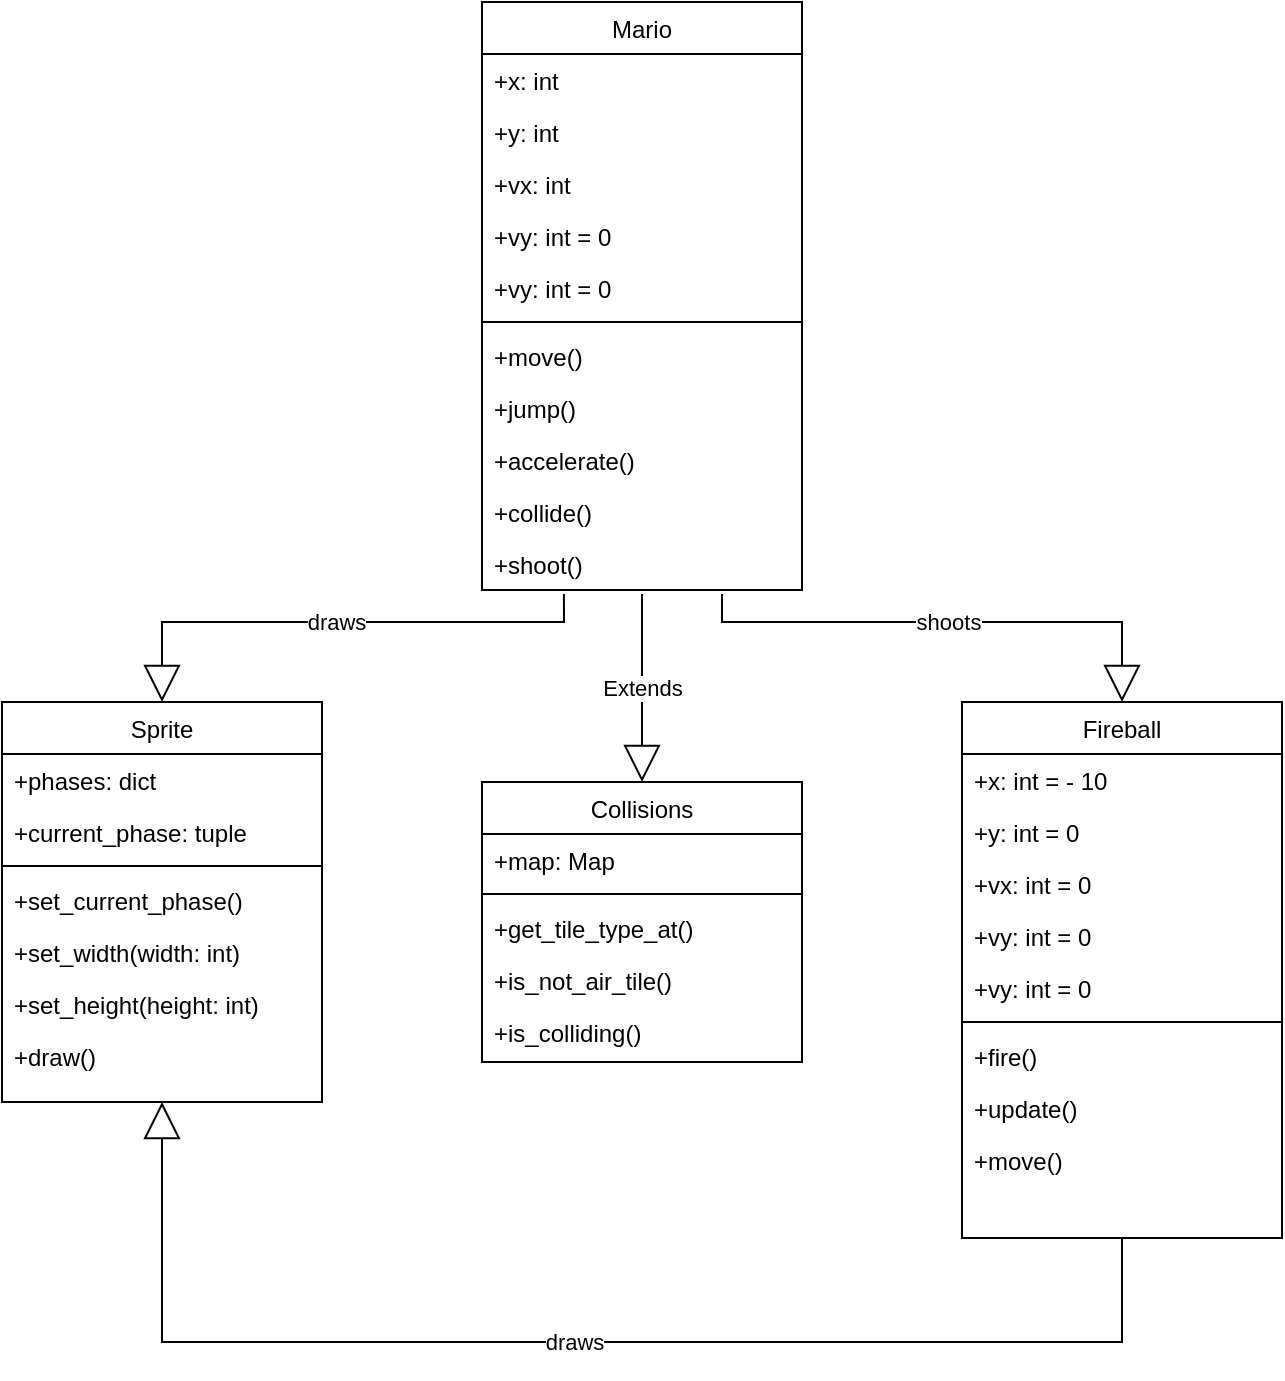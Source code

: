 <mxfile version="16.5.2" type="github" pages="3">
  <diagram id="C5RBs43oDa-KdzZeNtuy" name="Mario Package">
    <mxGraphModel dx="778" dy="729" grid="1" gridSize="10" guides="1" tooltips="1" connect="1" arrows="1" fold="1" page="1" pageScale="1" pageWidth="827" pageHeight="1169" math="0" shadow="0">
      <root>
        <mxCell id="WIyWlLk6GJQsqaUBKTNV-0" />
        <mxCell id="WIyWlLk6GJQsqaUBKTNV-1" parent="WIyWlLk6GJQsqaUBKTNV-0" />
        <mxCell id="0KOCYvi4nouvlJNYH008-0" value="Mario" style="swimlane;fontStyle=0;align=center;verticalAlign=top;childLayout=stackLayout;horizontal=1;startSize=26;horizontalStack=0;resizeParent=1;resizeLast=0;collapsible=1;marginBottom=0;rounded=0;shadow=0;strokeWidth=1;" parent="WIyWlLk6GJQsqaUBKTNV-1" vertex="1">
          <mxGeometry x="280" y="50" width="160" height="294" as="geometry">
            <mxRectangle x="130" y="380" width="160" height="26" as="alternateBounds" />
          </mxGeometry>
        </mxCell>
        <mxCell id="0KOCYvi4nouvlJNYH008-1" value="+x: int" style="text;align=left;verticalAlign=top;spacingLeft=4;spacingRight=4;overflow=hidden;rotatable=0;points=[[0,0.5],[1,0.5]];portConstraint=eastwest;" parent="0KOCYvi4nouvlJNYH008-0" vertex="1">
          <mxGeometry y="26" width="160" height="26" as="geometry" />
        </mxCell>
        <mxCell id="0KOCYvi4nouvlJNYH008-2" value="+y: int" style="text;align=left;verticalAlign=top;spacingLeft=4;spacingRight=4;overflow=hidden;rotatable=0;points=[[0,0.5],[1,0.5]];portConstraint=eastwest;rounded=0;shadow=0;html=0;" parent="0KOCYvi4nouvlJNYH008-0" vertex="1">
          <mxGeometry y="52" width="160" height="26" as="geometry" />
        </mxCell>
        <mxCell id="0KOCYvi4nouvlJNYH008-8" value="+vx: int" style="text;align=left;verticalAlign=top;spacingLeft=4;spacingRight=4;overflow=hidden;rotatable=0;points=[[0,0.5],[1,0.5]];portConstraint=eastwest;rounded=0;shadow=0;html=0;" parent="0KOCYvi4nouvlJNYH008-0" vertex="1">
          <mxGeometry y="78" width="160" height="26" as="geometry" />
        </mxCell>
        <mxCell id="0KOCYvi4nouvlJNYH008-7" value="+vy: int = 0" style="text;align=left;verticalAlign=top;spacingLeft=4;spacingRight=4;overflow=hidden;rotatable=0;points=[[0,0.5],[1,0.5]];portConstraint=eastwest;rounded=0;shadow=0;html=0;" parent="0KOCYvi4nouvlJNYH008-0" vertex="1">
          <mxGeometry y="104" width="160" height="26" as="geometry" />
        </mxCell>
        <mxCell id="0KOCYvi4nouvlJNYH008-9" value="+vy: int = 0" style="text;align=left;verticalAlign=top;spacingLeft=4;spacingRight=4;overflow=hidden;rotatable=0;points=[[0,0.5],[1,0.5]];portConstraint=eastwest;rounded=0;shadow=0;html=0;" parent="0KOCYvi4nouvlJNYH008-0" vertex="1">
          <mxGeometry y="130" width="160" height="26" as="geometry" />
        </mxCell>
        <mxCell id="0KOCYvi4nouvlJNYH008-3" value="" style="line;html=1;strokeWidth=1;align=left;verticalAlign=middle;spacingTop=-1;spacingLeft=3;spacingRight=3;rotatable=0;labelPosition=right;points=[];portConstraint=eastwest;" parent="0KOCYvi4nouvlJNYH008-0" vertex="1">
          <mxGeometry y="156" width="160" height="8" as="geometry" />
        </mxCell>
        <mxCell id="0KOCYvi4nouvlJNYH008-94" value="+move()" style="text;align=left;verticalAlign=top;spacingLeft=4;spacingRight=4;overflow=hidden;rotatable=0;points=[[0,0.5],[1,0.5]];portConstraint=eastwest;rounded=0;shadow=0;html=0;" parent="0KOCYvi4nouvlJNYH008-0" vertex="1">
          <mxGeometry y="164" width="160" height="26" as="geometry" />
        </mxCell>
        <mxCell id="0KOCYvi4nouvlJNYH008-93" value="+jump()" style="text;align=left;verticalAlign=top;spacingLeft=4;spacingRight=4;overflow=hidden;rotatable=0;points=[[0,0.5],[1,0.5]];portConstraint=eastwest;rounded=0;shadow=0;html=0;" parent="0KOCYvi4nouvlJNYH008-0" vertex="1">
          <mxGeometry y="190" width="160" height="26" as="geometry" />
        </mxCell>
        <mxCell id="0KOCYvi4nouvlJNYH008-92" value="+accelerate()" style="text;align=left;verticalAlign=top;spacingLeft=4;spacingRight=4;overflow=hidden;rotatable=0;points=[[0,0.5],[1,0.5]];portConstraint=eastwest;rounded=0;shadow=0;html=0;" parent="0KOCYvi4nouvlJNYH008-0" vertex="1">
          <mxGeometry y="216" width="160" height="26" as="geometry" />
        </mxCell>
        <mxCell id="0KOCYvi4nouvlJNYH008-96" value="+collide()" style="text;align=left;verticalAlign=top;spacingLeft=4;spacingRight=4;overflow=hidden;rotatable=0;points=[[0,0.5],[1,0.5]];portConstraint=eastwest;rounded=0;shadow=0;html=0;" parent="0KOCYvi4nouvlJNYH008-0" vertex="1">
          <mxGeometry y="242" width="160" height="26" as="geometry" />
        </mxCell>
        <mxCell id="0KOCYvi4nouvlJNYH008-91" value="+shoot()" style="text;align=left;verticalAlign=top;spacingLeft=4;spacingRight=4;overflow=hidden;rotatable=0;points=[[0,0.5],[1,0.5]];portConstraint=eastwest;rounded=0;shadow=0;html=0;" parent="0KOCYvi4nouvlJNYH008-0" vertex="1">
          <mxGeometry y="268" width="160" height="26" as="geometry" />
        </mxCell>
        <mxCell id="0KOCYvi4nouvlJNYH008-10" value="Fireball" style="swimlane;fontStyle=0;align=center;verticalAlign=top;childLayout=stackLayout;horizontal=1;startSize=26;horizontalStack=0;resizeParent=1;resizeLast=0;collapsible=1;marginBottom=0;rounded=0;shadow=0;strokeWidth=1;" parent="WIyWlLk6GJQsqaUBKTNV-1" vertex="1">
          <mxGeometry x="520" y="400" width="160" height="268" as="geometry">
            <mxRectangle x="130" y="380" width="160" height="26" as="alternateBounds" />
          </mxGeometry>
        </mxCell>
        <mxCell id="0KOCYvi4nouvlJNYH008-11" value="+x: int = - 10" style="text;align=left;verticalAlign=top;spacingLeft=4;spacingRight=4;overflow=hidden;rotatable=0;points=[[0,0.5],[1,0.5]];portConstraint=eastwest;" parent="0KOCYvi4nouvlJNYH008-10" vertex="1">
          <mxGeometry y="26" width="160" height="26" as="geometry" />
        </mxCell>
        <mxCell id="0KOCYvi4nouvlJNYH008-12" value="+y: int = 0" style="text;align=left;verticalAlign=top;spacingLeft=4;spacingRight=4;overflow=hidden;rotatable=0;points=[[0,0.5],[1,0.5]];portConstraint=eastwest;rounded=0;shadow=0;html=0;" parent="0KOCYvi4nouvlJNYH008-10" vertex="1">
          <mxGeometry y="52" width="160" height="26" as="geometry" />
        </mxCell>
        <mxCell id="0KOCYvi4nouvlJNYH008-13" value="+vx: int = 0" style="text;align=left;verticalAlign=top;spacingLeft=4;spacingRight=4;overflow=hidden;rotatable=0;points=[[0,0.5],[1,0.5]];portConstraint=eastwest;rounded=0;shadow=0;html=0;" parent="0KOCYvi4nouvlJNYH008-10" vertex="1">
          <mxGeometry y="78" width="160" height="26" as="geometry" />
        </mxCell>
        <mxCell id="0KOCYvi4nouvlJNYH008-14" value="+vy: int = 0" style="text;align=left;verticalAlign=top;spacingLeft=4;spacingRight=4;overflow=hidden;rotatable=0;points=[[0,0.5],[1,0.5]];portConstraint=eastwest;rounded=0;shadow=0;html=0;" parent="0KOCYvi4nouvlJNYH008-10" vertex="1">
          <mxGeometry y="104" width="160" height="26" as="geometry" />
        </mxCell>
        <mxCell id="0KOCYvi4nouvlJNYH008-15" value="+vy: int = 0" style="text;align=left;verticalAlign=top;spacingLeft=4;spacingRight=4;overflow=hidden;rotatable=0;points=[[0,0.5],[1,0.5]];portConstraint=eastwest;rounded=0;shadow=0;html=0;" parent="0KOCYvi4nouvlJNYH008-10" vertex="1">
          <mxGeometry y="130" width="160" height="26" as="geometry" />
        </mxCell>
        <mxCell id="0KOCYvi4nouvlJNYH008-16" value="" style="line;html=1;strokeWidth=1;align=left;verticalAlign=middle;spacingTop=-1;spacingLeft=3;spacingRight=3;rotatable=0;labelPosition=right;points=[];portConstraint=eastwest;" parent="0KOCYvi4nouvlJNYH008-10" vertex="1">
          <mxGeometry y="156" width="160" height="8" as="geometry" />
        </mxCell>
        <mxCell id="0KOCYvi4nouvlJNYH008-68" value="+fire()" style="text;align=left;verticalAlign=top;spacingLeft=4;spacingRight=4;overflow=hidden;rotatable=0;points=[[0,0.5],[1,0.5]];portConstraint=eastwest;rounded=0;shadow=0;html=0;" parent="0KOCYvi4nouvlJNYH008-10" vertex="1">
          <mxGeometry y="164" width="160" height="26" as="geometry" />
        </mxCell>
        <mxCell id="0KOCYvi4nouvlJNYH008-69" value="+update()&#xa;" style="text;align=left;verticalAlign=top;spacingLeft=4;spacingRight=4;overflow=hidden;rotatable=0;points=[[0,0.5],[1,0.5]];portConstraint=eastwest;rounded=0;shadow=0;html=0;" parent="0KOCYvi4nouvlJNYH008-10" vertex="1">
          <mxGeometry y="190" width="160" height="26" as="geometry" />
        </mxCell>
        <mxCell id="0KOCYvi4nouvlJNYH008-71" value="+move()" style="text;align=left;verticalAlign=top;spacingLeft=4;spacingRight=4;overflow=hidden;rotatable=0;points=[[0,0.5],[1,0.5]];portConstraint=eastwest;rounded=0;shadow=0;html=0;" parent="0KOCYvi4nouvlJNYH008-10" vertex="1">
          <mxGeometry y="216" width="160" height="26" as="geometry" />
        </mxCell>
        <mxCell id="0KOCYvi4nouvlJNYH008-17" value="Sprite" style="swimlane;fontStyle=0;align=center;verticalAlign=top;childLayout=stackLayout;horizontal=1;startSize=26;horizontalStack=0;resizeParent=1;resizeLast=0;collapsible=1;marginBottom=0;rounded=0;shadow=0;strokeWidth=1;" parent="WIyWlLk6GJQsqaUBKTNV-1" vertex="1">
          <mxGeometry x="40" y="400" width="160" height="200" as="geometry">
            <mxRectangle x="130" y="380" width="160" height="26" as="alternateBounds" />
          </mxGeometry>
        </mxCell>
        <mxCell id="0KOCYvi4nouvlJNYH008-18" value="+phases: dict" style="text;align=left;verticalAlign=top;spacingLeft=4;spacingRight=4;overflow=hidden;rotatable=0;points=[[0,0.5],[1,0.5]];portConstraint=eastwest;" parent="0KOCYvi4nouvlJNYH008-17" vertex="1">
          <mxGeometry y="26" width="160" height="26" as="geometry" />
        </mxCell>
        <mxCell id="0KOCYvi4nouvlJNYH008-89" value="+current_phase: tuple" style="text;align=left;verticalAlign=top;spacingLeft=4;spacingRight=4;overflow=hidden;rotatable=0;points=[[0,0.5],[1,0.5]];portConstraint=eastwest;" parent="0KOCYvi4nouvlJNYH008-17" vertex="1">
          <mxGeometry y="52" width="160" height="26" as="geometry" />
        </mxCell>
        <mxCell id="0KOCYvi4nouvlJNYH008-23" value="" style="line;html=1;strokeWidth=1;align=left;verticalAlign=middle;spacingTop=-1;spacingLeft=3;spacingRight=3;rotatable=0;labelPosition=right;points=[];portConstraint=eastwest;" parent="0KOCYvi4nouvlJNYH008-17" vertex="1">
          <mxGeometry y="78" width="160" height="8" as="geometry" />
        </mxCell>
        <mxCell id="0KOCYvi4nouvlJNYH008-73" value="+set_current_phase()" style="text;align=left;verticalAlign=top;spacingLeft=4;spacingRight=4;overflow=hidden;rotatable=0;points=[[0,0.5],[1,0.5]];portConstraint=eastwest;rounded=0;shadow=0;html=0;" parent="0KOCYvi4nouvlJNYH008-17" vertex="1">
          <mxGeometry y="86" width="160" height="26" as="geometry" />
        </mxCell>
        <mxCell id="0KOCYvi4nouvlJNYH008-74" value="+set_width(width: int)" style="text;align=left;verticalAlign=top;spacingLeft=4;spacingRight=4;overflow=hidden;rotatable=0;points=[[0,0.5],[1,0.5]];portConstraint=eastwest;rounded=0;shadow=0;html=0;" parent="0KOCYvi4nouvlJNYH008-17" vertex="1">
          <mxGeometry y="112" width="160" height="26" as="geometry" />
        </mxCell>
        <mxCell id="0KOCYvi4nouvlJNYH008-75" value="+set_height(height: int)" style="text;align=left;verticalAlign=top;spacingLeft=4;spacingRight=4;overflow=hidden;rotatable=0;points=[[0,0.5],[1,0.5]];portConstraint=eastwest;rounded=0;shadow=0;html=0;" parent="0KOCYvi4nouvlJNYH008-17" vertex="1">
          <mxGeometry y="138" width="160" height="26" as="geometry" />
        </mxCell>
        <mxCell id="0KOCYvi4nouvlJNYH008-90" value="+draw()" style="text;align=left;verticalAlign=top;spacingLeft=4;spacingRight=4;overflow=hidden;rotatable=0;points=[[0,0.5],[1,0.5]];portConstraint=eastwest;rounded=0;shadow=0;html=0;" parent="0KOCYvi4nouvlJNYH008-17" vertex="1">
          <mxGeometry y="164" width="160" height="26" as="geometry" />
        </mxCell>
        <mxCell id="0KOCYvi4nouvlJNYH008-79" value="Collisions" style="swimlane;fontStyle=0;align=center;verticalAlign=top;childLayout=stackLayout;horizontal=1;startSize=26;horizontalStack=0;resizeParent=1;resizeLast=0;collapsible=1;marginBottom=0;rounded=0;shadow=0;strokeWidth=1;" parent="WIyWlLk6GJQsqaUBKTNV-1" vertex="1">
          <mxGeometry x="280" y="440" width="160" height="140" as="geometry">
            <mxRectangle x="130" y="380" width="160" height="26" as="alternateBounds" />
          </mxGeometry>
        </mxCell>
        <mxCell id="0KOCYvi4nouvlJNYH008-80" value="+map: Map" style="text;align=left;verticalAlign=top;spacingLeft=4;spacingRight=4;overflow=hidden;rotatable=0;points=[[0,0.5],[1,0.5]];portConstraint=eastwest;" parent="0KOCYvi4nouvlJNYH008-79" vertex="1">
          <mxGeometry y="26" width="160" height="26" as="geometry" />
        </mxCell>
        <mxCell id="0KOCYvi4nouvlJNYH008-85" value="" style="line;html=1;strokeWidth=1;align=left;verticalAlign=middle;spacingTop=-1;spacingLeft=3;spacingRight=3;rotatable=0;labelPosition=right;points=[];portConstraint=eastwest;" parent="0KOCYvi4nouvlJNYH008-79" vertex="1">
          <mxGeometry y="52" width="160" height="8" as="geometry" />
        </mxCell>
        <mxCell id="0KOCYvi4nouvlJNYH008-86" value="+get_tile_type_at()" style="text;align=left;verticalAlign=top;spacingLeft=4;spacingRight=4;overflow=hidden;rotatable=0;points=[[0,0.5],[1,0.5]];portConstraint=eastwest;rounded=0;shadow=0;html=0;" parent="0KOCYvi4nouvlJNYH008-79" vertex="1">
          <mxGeometry y="60" width="160" height="26" as="geometry" />
        </mxCell>
        <mxCell id="0KOCYvi4nouvlJNYH008-87" value="+is_not_air_tile()" style="text;align=left;verticalAlign=top;spacingLeft=4;spacingRight=4;overflow=hidden;rotatable=0;points=[[0,0.5],[1,0.5]];portConstraint=eastwest;rounded=0;shadow=0;html=0;" parent="0KOCYvi4nouvlJNYH008-79" vertex="1">
          <mxGeometry y="86" width="160" height="26" as="geometry" />
        </mxCell>
        <mxCell id="0KOCYvi4nouvlJNYH008-88" value="+is_colliding()" style="text;align=left;verticalAlign=top;spacingLeft=4;spacingRight=4;overflow=hidden;rotatable=0;points=[[0,0.5],[1,0.5]];portConstraint=eastwest;rounded=0;shadow=0;html=0;" parent="0KOCYvi4nouvlJNYH008-79" vertex="1">
          <mxGeometry y="112" width="160" height="26" as="geometry" />
        </mxCell>
        <mxCell id="MBszLEA2GkuRXA_MG_et-1" value="draws" style="endArrow=block;endSize=16;endFill=0;html=1;rounded=0;exitX=0.256;exitY=1.077;exitDx=0;exitDy=0;exitPerimeter=0;entryX=0.5;entryY=0;entryDx=0;entryDy=0;" edge="1" parent="WIyWlLk6GJQsqaUBKTNV-1" source="0KOCYvi4nouvlJNYH008-91" target="0KOCYvi4nouvlJNYH008-17">
          <mxGeometry width="160" relative="1" as="geometry">
            <mxPoint x="90" y="360" as="sourcePoint" />
            <mxPoint x="250" y="360" as="targetPoint" />
            <Array as="points">
              <mxPoint x="321" y="360" />
              <mxPoint x="120" y="360" />
            </Array>
          </mxGeometry>
        </mxCell>
        <mxCell id="MBszLEA2GkuRXA_MG_et-2" value="shoots" style="endArrow=block;endSize=16;endFill=0;html=1;rounded=0;exitX=0.75;exitY=1.077;exitDx=0;exitDy=0;exitPerimeter=0;entryX=0.5;entryY=0;entryDx=0;entryDy=0;" edge="1" parent="WIyWlLk6GJQsqaUBKTNV-1" source="0KOCYvi4nouvlJNYH008-91" target="0KOCYvi4nouvlJNYH008-10">
          <mxGeometry width="160" relative="1" as="geometry">
            <mxPoint x="400" y="394" as="sourcePoint" />
            <mxPoint x="600.96" y="330.002" as="targetPoint" />
            <Array as="points">
              <mxPoint x="400" y="360" />
              <mxPoint x="600" y="360" />
            </Array>
          </mxGeometry>
        </mxCell>
        <mxCell id="MBszLEA2GkuRXA_MG_et-5" value="Extends" style="endArrow=block;endSize=16;endFill=0;html=1;rounded=0;exitX=0.5;exitY=1.077;exitDx=0;exitDy=0;exitPerimeter=0;entryX=0.5;entryY=0;entryDx=0;entryDy=0;" edge="1" parent="WIyWlLk6GJQsqaUBKTNV-1" source="0KOCYvi4nouvlJNYH008-91" target="0KOCYvi4nouvlJNYH008-79">
          <mxGeometry width="160" relative="1" as="geometry">
            <mxPoint x="200" y="420" as="sourcePoint" />
            <mxPoint x="360" y="420" as="targetPoint" />
          </mxGeometry>
        </mxCell>
        <mxCell id="MBszLEA2GkuRXA_MG_et-6" value="draws" style="endArrow=block;endSize=16;endFill=0;html=1;rounded=0;exitX=0.5;exitY=1;exitDx=0;exitDy=0;entryX=0.5;entryY=1;entryDx=0;entryDy=0;" edge="1" parent="WIyWlLk6GJQsqaUBKTNV-1" source="0KOCYvi4nouvlJNYH008-10" target="0KOCYvi4nouvlJNYH008-17">
          <mxGeometry width="160" relative="1" as="geometry">
            <mxPoint x="360.96" y="660.002" as="sourcePoint" />
            <mxPoint x="160" y="714" as="targetPoint" />
            <Array as="points">
              <mxPoint x="600" y="720" />
              <mxPoint x="120" y="720" />
            </Array>
          </mxGeometry>
        </mxCell>
      </root>
    </mxGraphModel>
  </diagram>
  <diagram name="Tilemap Package" id="qlQ1xLu6BYjEZbq404DC">
    <mxGraphModel dx="696" dy="653" grid="1" gridSize="10" guides="1" tooltips="1" connect="1" arrows="1" fold="1" page="1" pageScale="1" pageWidth="827" pageHeight="1169" math="0" shadow="0">
      <root>
        <mxCell id="75ic8p5qtg06MTrBJA9K-0" />
        <mxCell id="75ic8p5qtg06MTrBJA9K-1" parent="75ic8p5qtg06MTrBJA9K-0" />
        <mxCell id="75ic8p5qtg06MTrBJA9K-3" value="Tilemap" style="swimlane;fontStyle=0;align=center;verticalAlign=top;childLayout=stackLayout;horizontal=1;startSize=26;horizontalStack=0;resizeParent=1;resizeLast=0;collapsible=1;marginBottom=0;rounded=0;shadow=0;strokeWidth=1;" parent="75ic8p5qtg06MTrBJA9K-1" vertex="1">
          <mxGeometry x="280" y="40" width="160" height="294" as="geometry">
            <mxRectangle x="130" y="380" width="160" height="26" as="alternateBounds" />
          </mxGeometry>
        </mxCell>
        <mxCell id="75ic8p5qtg06MTrBJA9K-4" value="+x: int" style="text;align=left;verticalAlign=top;spacingLeft=4;spacingRight=4;overflow=hidden;rotatable=0;points=[[0,0.5],[1,0.5]];portConstraint=eastwest;" parent="75ic8p5qtg06MTrBJA9K-3" vertex="1">
          <mxGeometry y="26" width="160" height="26" as="geometry" />
        </mxCell>
        <mxCell id="75ic8p5qtg06MTrBJA9K-5" value="+y: int" style="text;align=left;verticalAlign=top;spacingLeft=4;spacingRight=4;overflow=hidden;rotatable=0;points=[[0,0.5],[1,0.5]];portConstraint=eastwest;rounded=0;shadow=0;html=0;" parent="75ic8p5qtg06MTrBJA9K-3" vertex="1">
          <mxGeometry y="52" width="160" height="26" as="geometry" />
        </mxCell>
        <mxCell id="75ic8p5qtg06MTrBJA9K-6" value="+powerups: list" style="text;align=left;verticalAlign=top;spacingLeft=4;spacingRight=4;overflow=hidden;rotatable=0;points=[[0,0.5],[1,0.5]];portConstraint=eastwest;rounded=0;shadow=0;html=0;" parent="75ic8p5qtg06MTrBJA9K-3" vertex="1">
          <mxGeometry y="78" width="160" height="26" as="geometry" />
        </mxCell>
        <mxCell id="75ic8p5qtg06MTrBJA9K-7" value="+decorations: list" style="text;align=left;verticalAlign=top;spacingLeft=4;spacingRight=4;overflow=hidden;rotatable=0;points=[[0,0.5],[1,0.5]];portConstraint=eastwest;rounded=0;shadow=0;html=0;" parent="75ic8p5qtg06MTrBJA9K-3" vertex="1">
          <mxGeometry y="104" width="160" height="26" as="geometry" />
        </mxCell>
        <mxCell id="75ic8p5qtg06MTrBJA9K-8" value="+blocks: list" style="text;align=left;verticalAlign=top;spacingLeft=4;spacingRight=4;overflow=hidden;rotatable=0;points=[[0,0.5],[1,0.5]];portConstraint=eastwest;rounded=0;shadow=0;html=0;" parent="75ic8p5qtg06MTrBJA9K-3" vertex="1">
          <mxGeometry y="130" width="160" height="26" as="geometry" />
        </mxCell>
        <mxCell id="75ic8p5qtg06MTrBJA9K-9" value="" style="line;html=1;strokeWidth=1;align=left;verticalAlign=middle;spacingTop=-1;spacingLeft=3;spacingRight=3;rotatable=0;labelPosition=right;points=[];portConstraint=eastwest;" parent="75ic8p5qtg06MTrBJA9K-3" vertex="1">
          <mxGeometry y="156" width="160" height="8" as="geometry" />
        </mxCell>
        <mxCell id="75ic8p5qtg06MTrBJA9K-10" value="+move()" style="text;align=left;verticalAlign=top;spacingLeft=4;spacingRight=4;overflow=hidden;rotatable=0;points=[[0,0.5],[1,0.5]];portConstraint=eastwest;rounded=0;shadow=0;html=0;" parent="75ic8p5qtg06MTrBJA9K-3" vertex="1">
          <mxGeometry y="164" width="160" height="26" as="geometry" />
        </mxCell>
        <mxCell id="75ic8p5qtg06MTrBJA9K-11" value="+is_power_up()" style="text;align=left;verticalAlign=top;spacingLeft=4;spacingRight=4;overflow=hidden;rotatable=0;points=[[0,0.5],[1,0.5]];portConstraint=eastwest;rounded=0;shadow=0;html=0;" parent="75ic8p5qtg06MTrBJA9K-3" vertex="1">
          <mxGeometry y="190" width="160" height="26" as="geometry" />
        </mxCell>
        <mxCell id="75ic8p5qtg06MTrBJA9K-12" value="+is_block()" style="text;align=left;verticalAlign=top;spacingLeft=4;spacingRight=4;overflow=hidden;rotatable=0;points=[[0,0.5],[1,0.5]];portConstraint=eastwest;rounded=0;shadow=0;html=0;" parent="75ic8p5qtg06MTrBJA9K-3" vertex="1">
          <mxGeometry y="216" width="160" height="26" as="geometry" />
        </mxCell>
        <mxCell id="75ic8p5qtg06MTrBJA9K-13" value="+collide()" style="text;align=left;verticalAlign=top;spacingLeft=4;spacingRight=4;overflow=hidden;rotatable=0;points=[[0,0.5],[1,0.5]];portConstraint=eastwest;rounded=0;shadow=0;html=0;" parent="75ic8p5qtg06MTrBJA9K-3" vertex="1">
          <mxGeometry y="242" width="160" height="26" as="geometry" />
        </mxCell>
        <mxCell id="75ic8p5qtg06MTrBJA9K-14" value="+draw()" style="text;align=left;verticalAlign=top;spacingLeft=4;spacingRight=4;overflow=hidden;rotatable=0;points=[[0,0.5],[1,0.5]];portConstraint=eastwest;rounded=0;shadow=0;html=0;" parent="75ic8p5qtg06MTrBJA9K-3" vertex="1">
          <mxGeometry y="268" width="160" height="26" as="geometry" />
        </mxCell>
        <mxCell id="75ic8p5qtg06MTrBJA9K-15" style="edgeStyle=none;rounded=0;orthogonalLoop=1;jettySize=auto;html=1;entryX=0.75;entryY=1;entryDx=0;entryDy=0;startArrow=block;startFill=0;endArrow=none;endFill=0;sourcePerimeterSpacing=8;targetPerimeterSpacing=8;exitX=0.5;exitY=0;exitDx=0;exitDy=0;" parent="75ic8p5qtg06MTrBJA9K-1" source="75ic8p5qtg06MTrBJA9K-17" target="75ic8p5qtg06MTrBJA9K-3" edge="1">
          <mxGeometry relative="1" as="geometry">
            <Array as="points">
              <mxPoint x="600" y="360" />
              <mxPoint x="400" y="360" />
            </Array>
          </mxGeometry>
        </mxCell>
        <mxCell id="75ic8p5qtg06MTrBJA9K-16" value="&lt;font style=&quot;font-size: 12px&quot;&gt;draws&lt;/font&gt;" style="edgeLabel;html=1;align=center;verticalAlign=middle;resizable=0;points=[];fontSize=12;" parent="75ic8p5qtg06MTrBJA9K-15" vertex="1" connectable="0">
          <mxGeometry x="-0.112" relative="1" as="geometry">
            <mxPoint as="offset" />
          </mxGeometry>
        </mxCell>
        <mxCell id="75ic8p5qtg06MTrBJA9K-17" value="Decorations" style="swimlane;fontStyle=0;align=center;verticalAlign=top;childLayout=stackLayout;horizontal=1;startSize=26;horizontalStack=0;resizeParent=1;resizeLast=0;collapsible=1;marginBottom=0;rounded=0;shadow=0;strokeWidth=1;" parent="75ic8p5qtg06MTrBJA9K-1" vertex="1">
          <mxGeometry x="520" y="400" width="160" height="150" as="geometry">
            <mxRectangle x="130" y="380" width="160" height="26" as="alternateBounds" />
          </mxGeometry>
        </mxCell>
        <mxCell id="75ic8p5qtg06MTrBJA9K-18" value="-cloud: list" style="text;align=left;verticalAlign=top;spacingLeft=4;spacingRight=4;overflow=hidden;rotatable=0;points=[[0,0.5],[1,0.5]];portConstraint=eastwest;" parent="75ic8p5qtg06MTrBJA9K-17" vertex="1">
          <mxGeometry y="26" width="160" height="26" as="geometry" />
        </mxCell>
        <mxCell id="75ic8p5qtg06MTrBJA9K-19" value="-bush: list" style="text;align=left;verticalAlign=top;spacingLeft=4;spacingRight=4;overflow=hidden;rotatable=0;points=[[0,0.5],[1,0.5]];portConstraint=eastwest;rounded=0;shadow=0;html=0;" parent="75ic8p5qtg06MTrBJA9K-17" vertex="1">
          <mxGeometry y="52" width="160" height="26" as="geometry" />
        </mxCell>
        <mxCell id="75ic8p5qtg06MTrBJA9K-23" value="" style="line;html=1;strokeWidth=1;align=left;verticalAlign=middle;spacingTop=-1;spacingLeft=3;spacingRight=3;rotatable=0;labelPosition=right;points=[];portConstraint=eastwest;" parent="75ic8p5qtg06MTrBJA9K-17" vertex="1">
          <mxGeometry y="78" width="160" height="8" as="geometry" />
        </mxCell>
        <mxCell id="75ic8p5qtg06MTrBJA9K-24" value="+draw()" style="text;align=left;verticalAlign=top;spacingLeft=4;spacingRight=4;overflow=hidden;rotatable=0;points=[[0,0.5],[1,0.5]];portConstraint=eastwest;rounded=0;shadow=0;html=0;" parent="75ic8p5qtg06MTrBJA9K-17" vertex="1">
          <mxGeometry y="86" width="160" height="26" as="geometry" />
        </mxCell>
        <mxCell id="75ic8p5qtg06MTrBJA9K-26" value="+move()" style="text;align=left;verticalAlign=top;spacingLeft=4;spacingRight=4;overflow=hidden;rotatable=0;points=[[0,0.5],[1,0.5]];portConstraint=eastwest;rounded=0;shadow=0;html=0;" parent="75ic8p5qtg06MTrBJA9K-17" vertex="1">
          <mxGeometry y="112" width="160" height="26" as="geometry" />
        </mxCell>
        <mxCell id="75ic8p5qtg06MTrBJA9K-28" style="edgeStyle=none;rounded=0;orthogonalLoop=1;jettySize=auto;html=1;exitX=0.5;exitY=1;exitDx=0;exitDy=0;startArrow=block;startFill=0;endArrow=none;endFill=0;sourcePerimeterSpacing=8;targetPerimeterSpacing=8;entryX=0.5;entryY=1;entryDx=0;entryDy=0;" parent="75ic8p5qtg06MTrBJA9K-1" source="75ic8p5qtg06MTrBJA9K-29" target="75ic8p5qtg06MTrBJA9K-117" edge="1">
          <mxGeometry relative="1" as="geometry">
            <mxPoint x="920" y="830" as="targetPoint" />
            <Array as="points">
              <mxPoint x="120" y="640" />
              <mxPoint x="560" y="640" />
              <mxPoint x="560" y="880" />
              <mxPoint x="740" y="880" />
              <mxPoint x="920" y="880" />
            </Array>
          </mxGeometry>
        </mxCell>
        <mxCell id="EYj_VhWP_zRXijX5yBbn-2" value="draw" style="edgeLabel;html=1;align=center;verticalAlign=middle;resizable=0;points=[];" vertex="1" connectable="0" parent="75ic8p5qtg06MTrBJA9K-28">
          <mxGeometry x="-0.378" y="3" relative="1" as="geometry">
            <mxPoint as="offset" />
          </mxGeometry>
        </mxCell>
        <mxCell id="75ic8p5qtg06MTrBJA9K-29" value="Sprite" style="swimlane;fontStyle=0;align=center;verticalAlign=top;childLayout=stackLayout;horizontal=1;startSize=26;horizontalStack=0;resizeParent=1;resizeLast=0;collapsible=1;marginBottom=0;rounded=0;shadow=0;strokeWidth=1;" parent="75ic8p5qtg06MTrBJA9K-1" vertex="1">
          <mxGeometry x="40" y="400" width="160" height="200" as="geometry">
            <mxRectangle x="130" y="380" width="160" height="26" as="alternateBounds" />
          </mxGeometry>
        </mxCell>
        <mxCell id="75ic8p5qtg06MTrBJA9K-30" value="+phases: dict" style="text;align=left;verticalAlign=top;spacingLeft=4;spacingRight=4;overflow=hidden;rotatable=0;points=[[0,0.5],[1,0.5]];portConstraint=eastwest;" parent="75ic8p5qtg06MTrBJA9K-29" vertex="1">
          <mxGeometry y="26" width="160" height="26" as="geometry" />
        </mxCell>
        <mxCell id="75ic8p5qtg06MTrBJA9K-31" value="+current_phase: tuple" style="text;align=left;verticalAlign=top;spacingLeft=4;spacingRight=4;overflow=hidden;rotatable=0;points=[[0,0.5],[1,0.5]];portConstraint=eastwest;" parent="75ic8p5qtg06MTrBJA9K-29" vertex="1">
          <mxGeometry y="52" width="160" height="26" as="geometry" />
        </mxCell>
        <mxCell id="75ic8p5qtg06MTrBJA9K-32" value="" style="line;html=1;strokeWidth=1;align=left;verticalAlign=middle;spacingTop=-1;spacingLeft=3;spacingRight=3;rotatable=0;labelPosition=right;points=[];portConstraint=eastwest;" parent="75ic8p5qtg06MTrBJA9K-29" vertex="1">
          <mxGeometry y="78" width="160" height="8" as="geometry" />
        </mxCell>
        <mxCell id="75ic8p5qtg06MTrBJA9K-33" value="+set_current_phase()" style="text;align=left;verticalAlign=top;spacingLeft=4;spacingRight=4;overflow=hidden;rotatable=0;points=[[0,0.5],[1,0.5]];portConstraint=eastwest;rounded=0;shadow=0;html=0;" parent="75ic8p5qtg06MTrBJA9K-29" vertex="1">
          <mxGeometry y="86" width="160" height="26" as="geometry" />
        </mxCell>
        <mxCell id="75ic8p5qtg06MTrBJA9K-34" value="+set_width(width: int)" style="text;align=left;verticalAlign=top;spacingLeft=4;spacingRight=4;overflow=hidden;rotatable=0;points=[[0,0.5],[1,0.5]];portConstraint=eastwest;rounded=0;shadow=0;html=0;" parent="75ic8p5qtg06MTrBJA9K-29" vertex="1">
          <mxGeometry y="112" width="160" height="26" as="geometry" />
        </mxCell>
        <mxCell id="75ic8p5qtg06MTrBJA9K-35" value="+set_height(height: int)" style="text;align=left;verticalAlign=top;spacingLeft=4;spacingRight=4;overflow=hidden;rotatable=0;points=[[0,0.5],[1,0.5]];portConstraint=eastwest;rounded=0;shadow=0;html=0;" parent="75ic8p5qtg06MTrBJA9K-29" vertex="1">
          <mxGeometry y="138" width="160" height="26" as="geometry" />
        </mxCell>
        <mxCell id="75ic8p5qtg06MTrBJA9K-36" value="+draw()" style="text;align=left;verticalAlign=top;spacingLeft=4;spacingRight=4;overflow=hidden;rotatable=0;points=[[0,0.5],[1,0.5]];portConstraint=eastwest;rounded=0;shadow=0;html=0;" parent="75ic8p5qtg06MTrBJA9K-29" vertex="1">
          <mxGeometry y="164" width="160" height="26" as="geometry" />
        </mxCell>
        <mxCell id="75ic8p5qtg06MTrBJA9K-37" value="" style="edgeStyle=none;orthogonalLoop=1;jettySize=auto;html=1;rounded=0;endArrow=none;sourcePerimeterSpacing=8;targetPerimeterSpacing=8;exitX=0.5;exitY=1;exitDx=0;exitDy=0;entryX=0.5;entryY=0;entryDx=0;entryDy=0;startArrow=none;startFill=0;endFill=0;" parent="75ic8p5qtg06MTrBJA9K-1" source="75ic8p5qtg06MTrBJA9K-3" edge="1">
          <mxGeometry width="120" relative="1" as="geometry">
            <mxPoint x="250" y="370" as="sourcePoint" />
            <mxPoint x="360" y="400" as="targetPoint" />
            <Array as="points" />
          </mxGeometry>
        </mxCell>
        <mxCell id="75ic8p5qtg06MTrBJA9K-38" value="Collisions" style="swimlane;fontStyle=0;align=center;verticalAlign=top;childLayout=stackLayout;horizontal=1;startSize=26;horizontalStack=0;resizeParent=1;resizeLast=0;collapsible=1;marginBottom=0;rounded=0;shadow=0;strokeWidth=1;" parent="75ic8p5qtg06MTrBJA9K-1" vertex="1">
          <mxGeometry x="280" y="400" width="160" height="140" as="geometry">
            <mxRectangle x="130" y="380" width="160" height="26" as="alternateBounds" />
          </mxGeometry>
        </mxCell>
        <mxCell id="75ic8p5qtg06MTrBJA9K-39" value="+map: Map" style="text;align=left;verticalAlign=top;spacingLeft=4;spacingRight=4;overflow=hidden;rotatable=0;points=[[0,0.5],[1,0.5]];portConstraint=eastwest;" parent="75ic8p5qtg06MTrBJA9K-38" vertex="1">
          <mxGeometry y="26" width="160" height="26" as="geometry" />
        </mxCell>
        <mxCell id="75ic8p5qtg06MTrBJA9K-40" value="" style="line;html=1;strokeWidth=1;align=left;verticalAlign=middle;spacingTop=-1;spacingLeft=3;spacingRight=3;rotatable=0;labelPosition=right;points=[];portConstraint=eastwest;" parent="75ic8p5qtg06MTrBJA9K-38" vertex="1">
          <mxGeometry y="52" width="160" height="8" as="geometry" />
        </mxCell>
        <mxCell id="75ic8p5qtg06MTrBJA9K-41" value="+get_tile_type_at()" style="text;align=left;verticalAlign=top;spacingLeft=4;spacingRight=4;overflow=hidden;rotatable=0;points=[[0,0.5],[1,0.5]];portConstraint=eastwest;rounded=0;shadow=0;html=0;" parent="75ic8p5qtg06MTrBJA9K-38" vertex="1">
          <mxGeometry y="60" width="160" height="26" as="geometry" />
        </mxCell>
        <mxCell id="75ic8p5qtg06MTrBJA9K-42" value="+is_not_air_tile()" style="text;align=left;verticalAlign=top;spacingLeft=4;spacingRight=4;overflow=hidden;rotatable=0;points=[[0,0.5],[1,0.5]];portConstraint=eastwest;rounded=0;shadow=0;html=0;" parent="75ic8p5qtg06MTrBJA9K-38" vertex="1">
          <mxGeometry y="86" width="160" height="26" as="geometry" />
        </mxCell>
        <mxCell id="75ic8p5qtg06MTrBJA9K-43" value="+is_colliding()" style="text;align=left;verticalAlign=top;spacingLeft=4;spacingRight=4;overflow=hidden;rotatable=0;points=[[0,0.5],[1,0.5]];portConstraint=eastwest;rounded=0;shadow=0;html=0;" parent="75ic8p5qtg06MTrBJA9K-38" vertex="1">
          <mxGeometry y="112" width="160" height="26" as="geometry" />
        </mxCell>
        <mxCell id="75ic8p5qtg06MTrBJA9K-44" value="Block" style="swimlane;fontStyle=0;align=center;verticalAlign=top;childLayout=stackLayout;horizontal=1;startSize=26;horizontalStack=0;resizeParent=1;resizeLast=0;collapsible=1;marginBottom=0;rounded=0;shadow=0;strokeWidth=1;" parent="75ic8p5qtg06MTrBJA9K-1" vertex="1">
          <mxGeometry x="720" y="400" width="160" height="150" as="geometry">
            <mxRectangle x="130" y="380" width="160" height="26" as="alternateBounds" />
          </mxGeometry>
        </mxCell>
        <mxCell id="75ic8p5qtg06MTrBJA9K-45" value="+x: int" style="text;align=left;verticalAlign=top;spacingLeft=4;spacingRight=4;overflow=hidden;rotatable=0;points=[[0,0.5],[1,0.5]];portConstraint=eastwest;" parent="75ic8p5qtg06MTrBJA9K-44" vertex="1">
          <mxGeometry y="26" width="160" height="26" as="geometry" />
        </mxCell>
        <mxCell id="75ic8p5qtg06MTrBJA9K-46" value="+y: int = 0" style="text;align=left;verticalAlign=top;spacingLeft=4;spacingRight=4;overflow=hidden;rotatable=0;points=[[0,0.5],[1,0.5]];portConstraint=eastwest;rounded=0;shadow=0;html=0;" parent="75ic8p5qtg06MTrBJA9K-44" vertex="1">
          <mxGeometry y="52" width="160" height="26" as="geometry" />
        </mxCell>
        <mxCell id="75ic8p5qtg06MTrBJA9K-50" value="" style="line;html=1;strokeWidth=1;align=left;verticalAlign=middle;spacingTop=-1;spacingLeft=3;spacingRight=3;rotatable=0;labelPosition=right;points=[];portConstraint=eastwest;" parent="75ic8p5qtg06MTrBJA9K-44" vertex="1">
          <mxGeometry y="78" width="160" height="8" as="geometry" />
        </mxCell>
        <mxCell id="75ic8p5qtg06MTrBJA9K-52" value="+update()&#xa;" style="text;align=left;verticalAlign=top;spacingLeft=4;spacingRight=4;overflow=hidden;rotatable=0;points=[[0,0.5],[1,0.5]];portConstraint=eastwest;rounded=0;shadow=0;html=0;" parent="75ic8p5qtg06MTrBJA9K-44" vertex="1">
          <mxGeometry y="86" width="160" height="26" as="geometry" />
        </mxCell>
        <mxCell id="75ic8p5qtg06MTrBJA9K-53" value="+move()" style="text;align=left;verticalAlign=top;spacingLeft=4;spacingRight=4;overflow=hidden;rotatable=0;points=[[0,0.5],[1,0.5]];portConstraint=eastwest;rounded=0;shadow=0;html=0;" parent="75ic8p5qtg06MTrBJA9K-44" vertex="1">
          <mxGeometry y="112" width="160" height="26" as="geometry" />
        </mxCell>
        <mxCell id="75ic8p5qtg06MTrBJA9K-79" value="" style="edgeStyle=none;orthogonalLoop=1;jettySize=auto;html=1;rounded=0;fontSize=12;startArrow=none;startFill=0;endArrow=block;endFill=0;sourcePerimeterSpacing=8;targetPerimeterSpacing=8;entryX=0.5;entryY=0;entryDx=0;entryDy=0;" parent="75ic8p5qtg06MTrBJA9K-1" target="75ic8p5qtg06MTrBJA9K-44" edge="1">
          <mxGeometry width="120" relative="1" as="geometry">
            <mxPoint x="600" y="360" as="sourcePoint" />
            <mxPoint x="720" y="360" as="targetPoint" />
            <Array as="points">
              <mxPoint x="800" y="360" />
            </Array>
          </mxGeometry>
        </mxCell>
        <mxCell id="75ic8p5qtg06MTrBJA9K-80" value="" style="edgeStyle=none;orthogonalLoop=1;jettySize=auto;html=1;rounded=0;fontSize=12;startArrow=none;startFill=0;endArrow=block;endFill=0;sourcePerimeterSpacing=8;targetPerimeterSpacing=8;entryX=0.5;entryY=0;entryDx=0;entryDy=0;" parent="75ic8p5qtg06MTrBJA9K-1" target="75ic8p5qtg06MTrBJA9K-81" edge="1">
          <mxGeometry width="120" relative="1" as="geometry">
            <mxPoint x="800" y="360" as="sourcePoint" />
            <mxPoint x="920" y="360" as="targetPoint" />
            <Array as="points">
              <mxPoint x="1120" y="360" />
            </Array>
          </mxGeometry>
        </mxCell>
        <mxCell id="75ic8p5qtg06MTrBJA9K-81" value="Powerups" style="swimlane;fontStyle=0;align=center;verticalAlign=top;childLayout=stackLayout;horizontal=1;startSize=26;horizontalStack=0;resizeParent=1;resizeLast=0;collapsible=1;marginBottom=0;rounded=0;shadow=0;strokeWidth=1;" parent="75ic8p5qtg06MTrBJA9K-1" vertex="1">
          <mxGeometry x="1040" y="400" width="160" height="268" as="geometry">
            <mxRectangle x="130" y="380" width="160" height="26" as="alternateBounds" />
          </mxGeometry>
        </mxCell>
        <mxCell id="75ic8p5qtg06MTrBJA9K-82" value="+x: int" style="text;align=left;verticalAlign=top;spacingLeft=4;spacingRight=4;overflow=hidden;rotatable=0;points=[[0,0.5],[1,0.5]];portConstraint=eastwest;" parent="75ic8p5qtg06MTrBJA9K-81" vertex="1">
          <mxGeometry y="26" width="160" height="26" as="geometry" />
        </mxCell>
        <mxCell id="75ic8p5qtg06MTrBJA9K-83" value="+y: int " style="text;align=left;verticalAlign=top;spacingLeft=4;spacingRight=4;overflow=hidden;rotatable=0;points=[[0,0.5],[1,0.5]];portConstraint=eastwest;rounded=0;shadow=0;html=0;" parent="75ic8p5qtg06MTrBJA9K-81" vertex="1">
          <mxGeometry y="52" width="160" height="26" as="geometry" />
        </mxCell>
        <mxCell id="75ic8p5qtg06MTrBJA9K-84" value="+w: int" style="text;align=left;verticalAlign=top;spacingLeft=4;spacingRight=4;overflow=hidden;rotatable=0;points=[[0,0.5],[1,0.5]];portConstraint=eastwest;rounded=0;shadow=0;html=0;" parent="75ic8p5qtg06MTrBJA9K-81" vertex="1">
          <mxGeometry y="78" width="160" height="26" as="geometry" />
        </mxCell>
        <mxCell id="75ic8p5qtg06MTrBJA9K-85" value="+h: int" style="text;align=left;verticalAlign=top;spacingLeft=4;spacingRight=4;overflow=hidden;rotatable=0;points=[[0,0.5],[1,0.5]];portConstraint=eastwest;rounded=0;shadow=0;html=0;" parent="75ic8p5qtg06MTrBJA9K-81" vertex="1">
          <mxGeometry y="104" width="160" height="26" as="geometry" />
        </mxCell>
        <mxCell id="75ic8p5qtg06MTrBJA9K-86" value="+type:  str" style="text;align=left;verticalAlign=top;spacingLeft=4;spacingRight=4;overflow=hidden;rotatable=0;points=[[0,0.5],[1,0.5]];portConstraint=eastwest;rounded=0;shadow=0;html=0;" parent="75ic8p5qtg06MTrBJA9K-81" vertex="1">
          <mxGeometry y="130" width="160" height="26" as="geometry" />
        </mxCell>
        <mxCell id="75ic8p5qtg06MTrBJA9K-87" value="" style="line;html=1;strokeWidth=1;align=left;verticalAlign=middle;spacingTop=-1;spacingLeft=3;spacingRight=3;rotatable=0;labelPosition=right;points=[];portConstraint=eastwest;" parent="75ic8p5qtg06MTrBJA9K-81" vertex="1">
          <mxGeometry y="156" width="160" height="8" as="geometry" />
        </mxCell>
        <mxCell id="75ic8p5qtg06MTrBJA9K-88" value="+get_sprite()" style="text;align=left;verticalAlign=top;spacingLeft=4;spacingRight=4;overflow=hidden;rotatable=0;points=[[0,0.5],[1,0.5]];portConstraint=eastwest;rounded=0;shadow=0;html=0;" parent="75ic8p5qtg06MTrBJA9K-81" vertex="1">
          <mxGeometry y="164" width="160" height="26" as="geometry" />
        </mxCell>
        <mxCell id="75ic8p5qtg06MTrBJA9K-90" value="+move()" style="text;align=left;verticalAlign=top;spacingLeft=4;spacingRight=4;overflow=hidden;rotatable=0;points=[[0,0.5],[1,0.5]];portConstraint=eastwest;rounded=0;shadow=0;html=0;" parent="75ic8p5qtg06MTrBJA9K-81" vertex="1">
          <mxGeometry y="190" width="160" height="26" as="geometry" />
        </mxCell>
        <mxCell id="75ic8p5qtg06MTrBJA9K-91" value="+draw()" style="text;align=left;verticalAlign=top;spacingLeft=4;spacingRight=4;overflow=hidden;rotatable=0;points=[[0,0.5],[1,0.5]];portConstraint=eastwest;rounded=0;shadow=0;html=0;" parent="75ic8p5qtg06MTrBJA9K-81" vertex="1">
          <mxGeometry y="216" width="160" height="26" as="geometry" />
        </mxCell>
        <mxCell id="75ic8p5qtg06MTrBJA9K-110" value="" style="edgeStyle=none;orthogonalLoop=1;jettySize=auto;html=1;rounded=0;fontSize=12;startArrow=block;startFill=0;endArrow=none;endFill=0;sourcePerimeterSpacing=8;targetPerimeterSpacing=8;exitX=0.25;exitY=1;exitDx=0;exitDy=0;entryX=0.5;entryY=0;entryDx=0;entryDy=0;" parent="75ic8p5qtg06MTrBJA9K-1" source="75ic8p5qtg06MTrBJA9K-44" target="75ic8p5qtg06MTrBJA9K-111" edge="1">
          <mxGeometry width="120" relative="1" as="geometry">
            <mxPoint x="670" y="680" as="sourcePoint" />
            <mxPoint x="800" y="800" as="targetPoint" />
            <Array as="points">
              <mxPoint x="760" y="600" />
              <mxPoint x="680" y="600" />
            </Array>
          </mxGeometry>
        </mxCell>
        <mxCell id="75ic8p5qtg06MTrBJA9K-111" value="Brick" style="swimlane;fontStyle=0;align=center;verticalAlign=top;childLayout=stackLayout;horizontal=1;startSize=26;horizontalStack=0;resizeParent=1;resizeLast=0;collapsible=1;marginBottom=0;rounded=0;shadow=0;strokeWidth=1;" parent="75ic8p5qtg06MTrBJA9K-1" vertex="1">
          <mxGeometry x="600" y="680" width="160" height="110" as="geometry">
            <mxRectangle x="130" y="380" width="160" height="26" as="alternateBounds" />
          </mxGeometry>
        </mxCell>
        <mxCell id="75ic8p5qtg06MTrBJA9K-112" value="+phases: dict" style="text;align=left;verticalAlign=top;spacingLeft=4;spacingRight=4;overflow=hidden;rotatable=0;points=[[0,0.5],[1,0.5]];portConstraint=eastwest;" parent="75ic8p5qtg06MTrBJA9K-111" vertex="1">
          <mxGeometry y="26" width="160" height="26" as="geometry" />
        </mxCell>
        <mxCell id="75ic8p5qtg06MTrBJA9K-113" value="+sprites: Sprite" style="text;align=left;verticalAlign=top;spacingLeft=4;spacingRight=4;overflow=hidden;rotatable=0;points=[[0,0.5],[1,0.5]];portConstraint=eastwest;rounded=0;shadow=0;html=0;" parent="75ic8p5qtg06MTrBJA9K-111" vertex="1">
          <mxGeometry y="52" width="160" height="26" as="geometry" />
        </mxCell>
        <mxCell id="75ic8p5qtg06MTrBJA9K-114" value="" style="line;html=1;strokeWidth=1;align=left;verticalAlign=middle;spacingTop=-1;spacingLeft=3;spacingRight=3;rotatable=0;labelPosition=right;points=[];portConstraint=eastwest;" parent="75ic8p5qtg06MTrBJA9K-111" vertex="1">
          <mxGeometry y="78" width="160" height="8" as="geometry" />
        </mxCell>
        <mxCell id="75ic8p5qtg06MTrBJA9K-117" value="Question" style="swimlane;fontStyle=0;align=center;verticalAlign=top;childLayout=stackLayout;horizontal=1;startSize=26;horizontalStack=0;resizeParent=1;resizeLast=0;collapsible=1;marginBottom=0;rounded=0;shadow=0;strokeWidth=1;" parent="75ic8p5qtg06MTrBJA9K-1" vertex="1">
          <mxGeometry x="840" y="680" width="160" height="110" as="geometry">
            <mxRectangle x="130" y="380" width="160" height="26" as="alternateBounds" />
          </mxGeometry>
        </mxCell>
        <mxCell id="75ic8p5qtg06MTrBJA9K-118" value="+phases: dict" style="text;align=left;verticalAlign=top;spacingLeft=4;spacingRight=4;overflow=hidden;rotatable=0;points=[[0,0.5],[1,0.5]];portConstraint=eastwest;" parent="75ic8p5qtg06MTrBJA9K-117" vertex="1">
          <mxGeometry y="26" width="160" height="26" as="geometry" />
        </mxCell>
        <mxCell id="75ic8p5qtg06MTrBJA9K-119" value="+sprites: Sprite" style="text;align=left;verticalAlign=top;spacingLeft=4;spacingRight=4;overflow=hidden;rotatable=0;points=[[0,0.5],[1,0.5]];portConstraint=eastwest;rounded=0;shadow=0;html=0;" parent="75ic8p5qtg06MTrBJA9K-117" vertex="1">
          <mxGeometry y="52" width="160" height="26" as="geometry" />
        </mxCell>
        <mxCell id="75ic8p5qtg06MTrBJA9K-120" value="" style="line;html=1;strokeWidth=1;align=left;verticalAlign=middle;spacingTop=-1;spacingLeft=3;spacingRight=3;rotatable=0;labelPosition=right;points=[];portConstraint=eastwest;" parent="75ic8p5qtg06MTrBJA9K-117" vertex="1">
          <mxGeometry y="78" width="160" height="8" as="geometry" />
        </mxCell>
        <mxCell id="75ic8p5qtg06MTrBJA9K-123" value="" style="edgeStyle=none;orthogonalLoop=1;jettySize=auto;html=1;rounded=0;fontSize=12;startArrow=block;startFill=0;endArrow=none;endFill=0;sourcePerimeterSpacing=8;targetPerimeterSpacing=8;exitX=0.75;exitY=1;exitDx=0;exitDy=0;entryX=0.5;entryY=0;entryDx=0;entryDy=0;" parent="75ic8p5qtg06MTrBJA9K-1" source="75ic8p5qtg06MTrBJA9K-44" target="75ic8p5qtg06MTrBJA9K-117" edge="1">
          <mxGeometry width="120" relative="1" as="geometry">
            <mxPoint x="800" y="600" as="sourcePoint" />
            <mxPoint x="920" y="670" as="targetPoint" />
            <Array as="points">
              <mxPoint x="840" y="600" />
              <mxPoint x="920" y="600" />
            </Array>
          </mxGeometry>
        </mxCell>
        <mxCell id="75ic8p5qtg06MTrBJA9K-125" value="" style="edgeStyle=none;orthogonalLoop=1;jettySize=auto;html=1;rounded=0;fontSize=12;startArrow=none;startFill=0;endArrow=none;endFill=0;sourcePerimeterSpacing=8;targetPerimeterSpacing=8;entryX=0.5;entryY=1;entryDx=0;entryDy=0;" parent="75ic8p5qtg06MTrBJA9K-1" target="75ic8p5qtg06MTrBJA9K-111" edge="1">
          <mxGeometry width="120" relative="1" as="geometry">
            <mxPoint x="680" y="880" as="sourcePoint" />
            <mxPoint x="700" y="860" as="targetPoint" />
            <Array as="points" />
          </mxGeometry>
        </mxCell>
        <mxCell id="EYj_VhWP_zRXijX5yBbn-1" value="draws" style="endArrow=block;endSize=16;endFill=0;html=1;rounded=0;entryX=0.5;entryY=0;entryDx=0;entryDy=0;exitX=0.256;exitY=1.115;exitDx=0;exitDy=0;exitPerimeter=0;" edge="1" parent="75ic8p5qtg06MTrBJA9K-1" source="75ic8p5qtg06MTrBJA9K-14">
          <mxGeometry width="160" relative="1" as="geometry">
            <mxPoint x="320.96" y="346.002" as="sourcePoint" />
            <mxPoint x="120" y="400" as="targetPoint" />
            <Array as="points">
              <mxPoint x="321" y="360" />
              <mxPoint x="120" y="360" />
            </Array>
          </mxGeometry>
        </mxCell>
      </root>
    </mxGraphModel>
  </diagram>
  <diagram id="T3c95BCLnhiNPUEl1tzD" name="Main and Interface Package">
    <mxGraphModel dx="661" dy="620" grid="1" gridSize="10" guides="1" tooltips="1" connect="1" arrows="1" fold="1" page="1" pageScale="1" pageWidth="827" pageHeight="1169" math="0" shadow="0">
      <root>
        <mxCell id="eG-KRBXvmgTQLu4dSNTp-0" />
        <mxCell id="eG-KRBXvmgTQLu4dSNTp-1" parent="eG-KRBXvmgTQLu4dSNTp-0" />
        <mxCell id="hRQcxj7bUg8nYE0HnMsE-0" value="Interface" style="swimlane;fontStyle=0;align=center;verticalAlign=top;childLayout=stackLayout;horizontal=1;startSize=26;horizontalStack=0;resizeParent=1;resizeLast=0;collapsible=1;marginBottom=0;rounded=0;shadow=0;strokeWidth=1;" parent="eG-KRBXvmgTQLu4dSNTp-1" vertex="1">
          <mxGeometry x="280" y="170" width="160" height="190" as="geometry">
            <mxRectangle x="130" y="380" width="160" height="26" as="alternateBounds" />
          </mxGeometry>
        </mxCell>
        <mxCell id="hRQcxj7bUg8nYE0HnMsE-1" value="+w: int" style="text;align=left;verticalAlign=top;spacingLeft=4;spacingRight=4;overflow=hidden;rotatable=0;points=[[0,0.5],[1,0.5]];portConstraint=eastwest;" parent="hRQcxj7bUg8nYE0HnMsE-0" vertex="1">
          <mxGeometry y="26" width="160" height="22" as="geometry" />
        </mxCell>
        <mxCell id="hRQcxj7bUg8nYE0HnMsE-2" value="+h: int" style="text;align=left;verticalAlign=top;spacingLeft=4;spacingRight=4;overflow=hidden;rotatable=0;points=[[0,0.5],[1,0.5]];portConstraint=eastwest;rounded=0;shadow=0;html=0;" parent="hRQcxj7bUg8nYE0HnMsE-0" vertex="1">
          <mxGeometry y="48" width="160" height="26" as="geometry" />
        </mxCell>
        <mxCell id="hRQcxj7bUg8nYE0HnMsE-3" value="+map: Tilemap" style="text;align=left;verticalAlign=top;spacingLeft=4;spacingRight=4;overflow=hidden;rotatable=0;points=[[0,0.5],[1,0.5]];portConstraint=eastwest;rounded=0;shadow=0;html=0;" parent="hRQcxj7bUg8nYE0HnMsE-0" vertex="1">
          <mxGeometry y="74" width="160" height="26" as="geometry" />
        </mxCell>
        <mxCell id="hRQcxj7bUg8nYE0HnMsE-4" value="+mario: Mario" style="text;align=left;verticalAlign=top;spacingLeft=4;spacingRight=4;overflow=hidden;rotatable=0;points=[[0,0.5],[1,0.5]];portConstraint=eastwest;rounded=0;shadow=0;html=0;" parent="hRQcxj7bUg8nYE0HnMsE-0" vertex="1">
          <mxGeometry y="100" width="160" height="26" as="geometry" />
        </mxCell>
        <mxCell id="hRQcxj7bUg8nYE0HnMsE-6" value="" style="line;html=1;strokeWidth=1;align=left;verticalAlign=middle;spacingTop=-1;spacingLeft=3;spacingRight=3;rotatable=0;labelPosition=right;points=[];portConstraint=eastwest;" parent="hRQcxj7bUg8nYE0HnMsE-0" vertex="1">
          <mxGeometry y="126" width="160" height="8" as="geometry" />
        </mxCell>
        <mxCell id="hRQcxj7bUg8nYE0HnMsE-10" value="+update()" style="text;align=left;verticalAlign=top;spacingLeft=4;spacingRight=4;overflow=hidden;rotatable=0;points=[[0,0.5],[1,0.5]];portConstraint=eastwest;rounded=0;shadow=0;html=0;" parent="hRQcxj7bUg8nYE0HnMsE-0" vertex="1">
          <mxGeometry y="134" width="160" height="26" as="geometry" />
        </mxCell>
        <mxCell id="hRQcxj7bUg8nYE0HnMsE-11" value="+draw()" style="text;align=left;verticalAlign=top;spacingLeft=4;spacingRight=4;overflow=hidden;rotatable=0;points=[[0,0.5],[1,0.5]];portConstraint=eastwest;rounded=0;shadow=0;html=0;" parent="hRQcxj7bUg8nYE0HnMsE-0" vertex="1">
          <mxGeometry y="160" width="160" height="26" as="geometry" />
        </mxCell>
        <mxCell id="hRQcxj7bUg8nYE0HnMsE-12" value="Tilemap" style="swimlane;fontStyle=0;align=center;verticalAlign=top;childLayout=stackLayout;horizontal=1;startSize=26;horizontalStack=0;resizeParent=1;resizeLast=0;collapsible=1;marginBottom=0;rounded=0;shadow=0;strokeWidth=1;" parent="eG-KRBXvmgTQLu4dSNTp-1" vertex="1">
          <mxGeometry x="480" y="400" width="160" height="294" as="geometry">
            <mxRectangle x="130" y="380" width="160" height="26" as="alternateBounds" />
          </mxGeometry>
        </mxCell>
        <mxCell id="hRQcxj7bUg8nYE0HnMsE-13" value="+x: int" style="text;align=left;verticalAlign=top;spacingLeft=4;spacingRight=4;overflow=hidden;rotatable=0;points=[[0,0.5],[1,0.5]];portConstraint=eastwest;" parent="hRQcxj7bUg8nYE0HnMsE-12" vertex="1">
          <mxGeometry y="26" width="160" height="26" as="geometry" />
        </mxCell>
        <mxCell id="hRQcxj7bUg8nYE0HnMsE-14" value="+y: int" style="text;align=left;verticalAlign=top;spacingLeft=4;spacingRight=4;overflow=hidden;rotatable=0;points=[[0,0.5],[1,0.5]];portConstraint=eastwest;rounded=0;shadow=0;html=0;" parent="hRQcxj7bUg8nYE0HnMsE-12" vertex="1">
          <mxGeometry y="52" width="160" height="26" as="geometry" />
        </mxCell>
        <mxCell id="hRQcxj7bUg8nYE0HnMsE-15" value="+powerups: list" style="text;align=left;verticalAlign=top;spacingLeft=4;spacingRight=4;overflow=hidden;rotatable=0;points=[[0,0.5],[1,0.5]];portConstraint=eastwest;rounded=0;shadow=0;html=0;" parent="hRQcxj7bUg8nYE0HnMsE-12" vertex="1">
          <mxGeometry y="78" width="160" height="26" as="geometry" />
        </mxCell>
        <mxCell id="hRQcxj7bUg8nYE0HnMsE-16" value="+decorations: list" style="text;align=left;verticalAlign=top;spacingLeft=4;spacingRight=4;overflow=hidden;rotatable=0;points=[[0,0.5],[1,0.5]];portConstraint=eastwest;rounded=0;shadow=0;html=0;" parent="hRQcxj7bUg8nYE0HnMsE-12" vertex="1">
          <mxGeometry y="104" width="160" height="26" as="geometry" />
        </mxCell>
        <mxCell id="hRQcxj7bUg8nYE0HnMsE-17" value="+blocks: list" style="text;align=left;verticalAlign=top;spacingLeft=4;spacingRight=4;overflow=hidden;rotatable=0;points=[[0,0.5],[1,0.5]];portConstraint=eastwest;rounded=0;shadow=0;html=0;" parent="hRQcxj7bUg8nYE0HnMsE-12" vertex="1">
          <mxGeometry y="130" width="160" height="26" as="geometry" />
        </mxCell>
        <mxCell id="hRQcxj7bUg8nYE0HnMsE-18" value="" style="line;html=1;strokeWidth=1;align=left;verticalAlign=middle;spacingTop=-1;spacingLeft=3;spacingRight=3;rotatable=0;labelPosition=right;points=[];portConstraint=eastwest;" parent="hRQcxj7bUg8nYE0HnMsE-12" vertex="1">
          <mxGeometry y="156" width="160" height="8" as="geometry" />
        </mxCell>
        <mxCell id="hRQcxj7bUg8nYE0HnMsE-19" value="+move()" style="text;align=left;verticalAlign=top;spacingLeft=4;spacingRight=4;overflow=hidden;rotatable=0;points=[[0,0.5],[1,0.5]];portConstraint=eastwest;rounded=0;shadow=0;html=0;" parent="hRQcxj7bUg8nYE0HnMsE-12" vertex="1">
          <mxGeometry y="164" width="160" height="26" as="geometry" />
        </mxCell>
        <mxCell id="hRQcxj7bUg8nYE0HnMsE-20" value="+is_power_up()" style="text;align=left;verticalAlign=top;spacingLeft=4;spacingRight=4;overflow=hidden;rotatable=0;points=[[0,0.5],[1,0.5]];portConstraint=eastwest;rounded=0;shadow=0;html=0;" parent="hRQcxj7bUg8nYE0HnMsE-12" vertex="1">
          <mxGeometry y="190" width="160" height="26" as="geometry" />
        </mxCell>
        <mxCell id="hRQcxj7bUg8nYE0HnMsE-21" value="+is_block()" style="text;align=left;verticalAlign=top;spacingLeft=4;spacingRight=4;overflow=hidden;rotatable=0;points=[[0,0.5],[1,0.5]];portConstraint=eastwest;rounded=0;shadow=0;html=0;" parent="hRQcxj7bUg8nYE0HnMsE-12" vertex="1">
          <mxGeometry y="216" width="160" height="26" as="geometry" />
        </mxCell>
        <mxCell id="hRQcxj7bUg8nYE0HnMsE-22" value="+collide()" style="text;align=left;verticalAlign=top;spacingLeft=4;spacingRight=4;overflow=hidden;rotatable=0;points=[[0,0.5],[1,0.5]];portConstraint=eastwest;rounded=0;shadow=0;html=0;" parent="hRQcxj7bUg8nYE0HnMsE-12" vertex="1">
          <mxGeometry y="242" width="160" height="26" as="geometry" />
        </mxCell>
        <mxCell id="hRQcxj7bUg8nYE0HnMsE-23" value="+draw()" style="text;align=left;verticalAlign=top;spacingLeft=4;spacingRight=4;overflow=hidden;rotatable=0;points=[[0,0.5],[1,0.5]];portConstraint=eastwest;rounded=0;shadow=0;html=0;" parent="hRQcxj7bUg8nYE0HnMsE-12" vertex="1">
          <mxGeometry y="268" width="160" height="26" as="geometry" />
        </mxCell>
        <mxCell id="CasAgfzZuzHBA6bTOR8W-0" value="Mario" style="swimlane;fontStyle=0;align=center;verticalAlign=top;childLayout=stackLayout;horizontal=1;startSize=26;horizontalStack=0;resizeParent=1;resizeLast=0;collapsible=1;marginBottom=0;rounded=0;shadow=0;strokeWidth=1;" parent="eG-KRBXvmgTQLu4dSNTp-1" vertex="1">
          <mxGeometry x="80" y="400" width="160" height="294" as="geometry">
            <mxRectangle x="130" y="380" width="160" height="26" as="alternateBounds" />
          </mxGeometry>
        </mxCell>
        <mxCell id="CasAgfzZuzHBA6bTOR8W-1" value="+x: int" style="text;align=left;verticalAlign=top;spacingLeft=4;spacingRight=4;overflow=hidden;rotatable=0;points=[[0,0.5],[1,0.5]];portConstraint=eastwest;" parent="CasAgfzZuzHBA6bTOR8W-0" vertex="1">
          <mxGeometry y="26" width="160" height="26" as="geometry" />
        </mxCell>
        <mxCell id="CasAgfzZuzHBA6bTOR8W-2" value="+y: int" style="text;align=left;verticalAlign=top;spacingLeft=4;spacingRight=4;overflow=hidden;rotatable=0;points=[[0,0.5],[1,0.5]];portConstraint=eastwest;rounded=0;shadow=0;html=0;" parent="CasAgfzZuzHBA6bTOR8W-0" vertex="1">
          <mxGeometry y="52" width="160" height="26" as="geometry" />
        </mxCell>
        <mxCell id="CasAgfzZuzHBA6bTOR8W-3" value="+vx: int" style="text;align=left;verticalAlign=top;spacingLeft=4;spacingRight=4;overflow=hidden;rotatable=0;points=[[0,0.5],[1,0.5]];portConstraint=eastwest;rounded=0;shadow=0;html=0;" parent="CasAgfzZuzHBA6bTOR8W-0" vertex="1">
          <mxGeometry y="78" width="160" height="26" as="geometry" />
        </mxCell>
        <mxCell id="CasAgfzZuzHBA6bTOR8W-4" value="+vy: int = 0" style="text;align=left;verticalAlign=top;spacingLeft=4;spacingRight=4;overflow=hidden;rotatable=0;points=[[0,0.5],[1,0.5]];portConstraint=eastwest;rounded=0;shadow=0;html=0;" parent="CasAgfzZuzHBA6bTOR8W-0" vertex="1">
          <mxGeometry y="104" width="160" height="26" as="geometry" />
        </mxCell>
        <mxCell id="CasAgfzZuzHBA6bTOR8W-5" value="+vy: int = 0" style="text;align=left;verticalAlign=top;spacingLeft=4;spacingRight=4;overflow=hidden;rotatable=0;points=[[0,0.5],[1,0.5]];portConstraint=eastwest;rounded=0;shadow=0;html=0;" parent="CasAgfzZuzHBA6bTOR8W-0" vertex="1">
          <mxGeometry y="130" width="160" height="26" as="geometry" />
        </mxCell>
        <mxCell id="CasAgfzZuzHBA6bTOR8W-6" value="" style="line;html=1;strokeWidth=1;align=left;verticalAlign=middle;spacingTop=-1;spacingLeft=3;spacingRight=3;rotatable=0;labelPosition=right;points=[];portConstraint=eastwest;" parent="CasAgfzZuzHBA6bTOR8W-0" vertex="1">
          <mxGeometry y="156" width="160" height="8" as="geometry" />
        </mxCell>
        <mxCell id="CasAgfzZuzHBA6bTOR8W-7" value="+move()" style="text;align=left;verticalAlign=top;spacingLeft=4;spacingRight=4;overflow=hidden;rotatable=0;points=[[0,0.5],[1,0.5]];portConstraint=eastwest;rounded=0;shadow=0;html=0;" parent="CasAgfzZuzHBA6bTOR8W-0" vertex="1">
          <mxGeometry y="164" width="160" height="26" as="geometry" />
        </mxCell>
        <mxCell id="CasAgfzZuzHBA6bTOR8W-8" value="+jump()" style="text;align=left;verticalAlign=top;spacingLeft=4;spacingRight=4;overflow=hidden;rotatable=0;points=[[0,0.5],[1,0.5]];portConstraint=eastwest;rounded=0;shadow=0;html=0;" parent="CasAgfzZuzHBA6bTOR8W-0" vertex="1">
          <mxGeometry y="190" width="160" height="26" as="geometry" />
        </mxCell>
        <mxCell id="CasAgfzZuzHBA6bTOR8W-9" value="+accelerate()" style="text;align=left;verticalAlign=top;spacingLeft=4;spacingRight=4;overflow=hidden;rotatable=0;points=[[0,0.5],[1,0.5]];portConstraint=eastwest;rounded=0;shadow=0;html=0;" parent="CasAgfzZuzHBA6bTOR8W-0" vertex="1">
          <mxGeometry y="216" width="160" height="26" as="geometry" />
        </mxCell>
        <mxCell id="CasAgfzZuzHBA6bTOR8W-10" value="+collide()" style="text;align=left;verticalAlign=top;spacingLeft=4;spacingRight=4;overflow=hidden;rotatable=0;points=[[0,0.5],[1,0.5]];portConstraint=eastwest;rounded=0;shadow=0;html=0;" parent="CasAgfzZuzHBA6bTOR8W-0" vertex="1">
          <mxGeometry y="242" width="160" height="26" as="geometry" />
        </mxCell>
        <mxCell id="CasAgfzZuzHBA6bTOR8W-11" value="+shoot()" style="text;align=left;verticalAlign=top;spacingLeft=4;spacingRight=4;overflow=hidden;rotatable=0;points=[[0,0.5],[1,0.5]];portConstraint=eastwest;rounded=0;shadow=0;html=0;" parent="CasAgfzZuzHBA6bTOR8W-0" vertex="1">
          <mxGeometry y="268" width="160" height="26" as="geometry" />
        </mxCell>
        <mxCell id="CasAgfzZuzHBA6bTOR8W-12" value="" style="endArrow=none;html=1;rounded=0;startArrow=block;startFill=0;" parent="eG-KRBXvmgTQLu4dSNTp-1" edge="1">
          <mxGeometry width="50" height="50" relative="1" as="geometry">
            <mxPoint x="160" y="400" as="sourcePoint" />
            <mxPoint x="280" y="300" as="targetPoint" />
            <Array as="points">
              <mxPoint x="160" y="300" />
            </Array>
          </mxGeometry>
        </mxCell>
        <mxCell id="CasAgfzZuzHBA6bTOR8W-13" value="" style="endArrow=block;html=1;rounded=0;entryX=0.5;entryY=0;entryDx=0;entryDy=0;startArrow=none;startFill=0;endFill=0;" parent="eG-KRBXvmgTQLu4dSNTp-1" target="hRQcxj7bUg8nYE0HnMsE-12" edge="1">
          <mxGeometry width="50" height="50" relative="1" as="geometry">
            <mxPoint x="440" y="300" as="sourcePoint" />
            <mxPoint x="570" y="300" as="targetPoint" />
            <Array as="points">
              <mxPoint x="560" y="300" />
            </Array>
          </mxGeometry>
        </mxCell>
      </root>
    </mxGraphModel>
  </diagram>
</mxfile>
